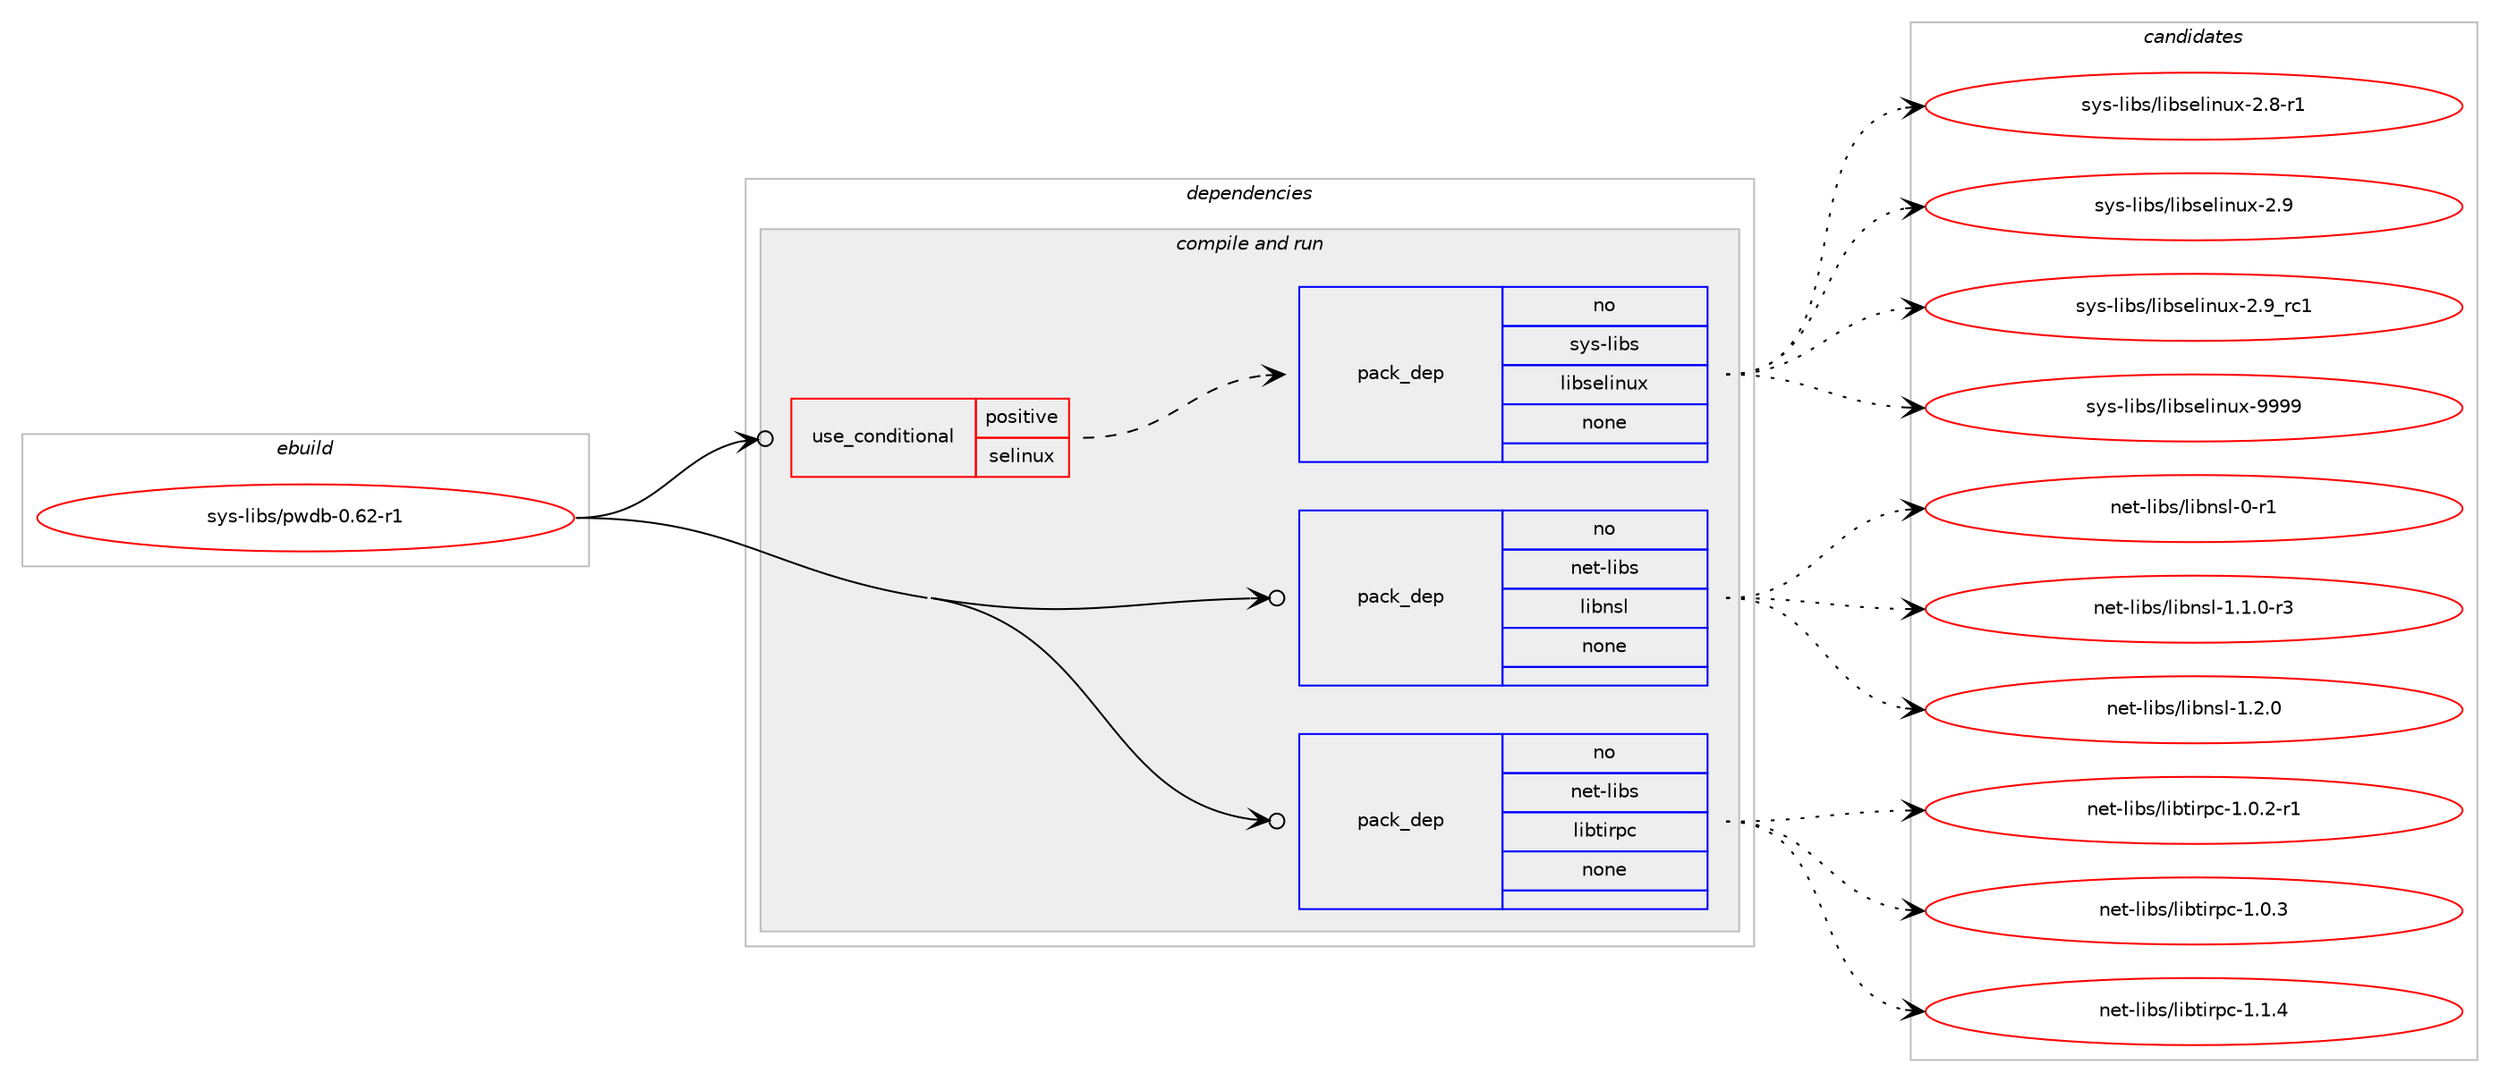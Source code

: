 digraph prolog {

# *************
# Graph options
# *************

newrank=true;
concentrate=true;
compound=true;
graph [rankdir=LR,fontname=Helvetica,fontsize=10,ranksep=1.5];#, ranksep=2.5, nodesep=0.2];
edge  [arrowhead=vee];
node  [fontname=Helvetica,fontsize=10];

# **********
# The ebuild
# **********

subgraph cluster_leftcol {
color=gray;
rank=same;
label=<<i>ebuild</i>>;
id [label="sys-libs/pwdb-0.62-r1", color=red, width=4, href="../sys-libs/pwdb-0.62-r1.svg"];
}

# ****************
# The dependencies
# ****************

subgraph cluster_midcol {
color=gray;
label=<<i>dependencies</i>>;
subgraph cluster_compile {
fillcolor="#eeeeee";
style=filled;
label=<<i>compile</i>>;
}
subgraph cluster_compileandrun {
fillcolor="#eeeeee";
style=filled;
label=<<i>compile and run</i>>;
subgraph cond379 {
dependency1644 [label=<<TABLE BORDER="0" CELLBORDER="1" CELLSPACING="0" CELLPADDING="4"><TR><TD ROWSPAN="3" CELLPADDING="10">use_conditional</TD></TR><TR><TD>positive</TD></TR><TR><TD>selinux</TD></TR></TABLE>>, shape=none, color=red];
subgraph pack1242 {
dependency1645 [label=<<TABLE BORDER="0" CELLBORDER="1" CELLSPACING="0" CELLPADDING="4" WIDTH="220"><TR><TD ROWSPAN="6" CELLPADDING="30">pack_dep</TD></TR><TR><TD WIDTH="110">no</TD></TR><TR><TD>sys-libs</TD></TR><TR><TD>libselinux</TD></TR><TR><TD>none</TD></TR><TR><TD></TD></TR></TABLE>>, shape=none, color=blue];
}
dependency1644:e -> dependency1645:w [weight=20,style="dashed",arrowhead="vee"];
}
id:e -> dependency1644:w [weight=20,style="solid",arrowhead="odotvee"];
subgraph pack1243 {
dependency1646 [label=<<TABLE BORDER="0" CELLBORDER="1" CELLSPACING="0" CELLPADDING="4" WIDTH="220"><TR><TD ROWSPAN="6" CELLPADDING="30">pack_dep</TD></TR><TR><TD WIDTH="110">no</TD></TR><TR><TD>net-libs</TD></TR><TR><TD>libnsl</TD></TR><TR><TD>none</TD></TR><TR><TD></TD></TR></TABLE>>, shape=none, color=blue];
}
id:e -> dependency1646:w [weight=20,style="solid",arrowhead="odotvee"];
subgraph pack1244 {
dependency1647 [label=<<TABLE BORDER="0" CELLBORDER="1" CELLSPACING="0" CELLPADDING="4" WIDTH="220"><TR><TD ROWSPAN="6" CELLPADDING="30">pack_dep</TD></TR><TR><TD WIDTH="110">no</TD></TR><TR><TD>net-libs</TD></TR><TR><TD>libtirpc</TD></TR><TR><TD>none</TD></TR><TR><TD></TD></TR></TABLE>>, shape=none, color=blue];
}
id:e -> dependency1647:w [weight=20,style="solid",arrowhead="odotvee"];
}
subgraph cluster_run {
fillcolor="#eeeeee";
style=filled;
label=<<i>run</i>>;
}
}

# **************
# The candidates
# **************

subgraph cluster_choices {
rank=same;
color=gray;
label=<<i>candidates</i>>;

subgraph choice1242 {
color=black;
nodesep=1;
choice11512111545108105981154710810598115101108105110117120455046564511449 [label="sys-libs/libselinux-2.8-r1", color=red, width=4,href="../sys-libs/libselinux-2.8-r1.svg"];
choice1151211154510810598115471081059811510110810511011712045504657 [label="sys-libs/libselinux-2.9", color=red, width=4,href="../sys-libs/libselinux-2.9.svg"];
choice1151211154510810598115471081059811510110810511011712045504657951149949 [label="sys-libs/libselinux-2.9_rc1", color=red, width=4,href="../sys-libs/libselinux-2.9_rc1.svg"];
choice115121115451081059811547108105981151011081051101171204557575757 [label="sys-libs/libselinux-9999", color=red, width=4,href="../sys-libs/libselinux-9999.svg"];
dependency1645:e -> choice11512111545108105981154710810598115101108105110117120455046564511449:w [style=dotted,weight="100"];
dependency1645:e -> choice1151211154510810598115471081059811510110810511011712045504657:w [style=dotted,weight="100"];
dependency1645:e -> choice1151211154510810598115471081059811510110810511011712045504657951149949:w [style=dotted,weight="100"];
dependency1645:e -> choice115121115451081059811547108105981151011081051101171204557575757:w [style=dotted,weight="100"];
}
subgraph choice1243 {
color=black;
nodesep=1;
choice1101011164510810598115471081059811011510845484511449 [label="net-libs/libnsl-0-r1", color=red, width=4,href="../net-libs/libnsl-0-r1.svg"];
choice110101116451081059811547108105981101151084549464946484511451 [label="net-libs/libnsl-1.1.0-r3", color=red, width=4,href="../net-libs/libnsl-1.1.0-r3.svg"];
choice11010111645108105981154710810598110115108454946504648 [label="net-libs/libnsl-1.2.0", color=red, width=4,href="../net-libs/libnsl-1.2.0.svg"];
dependency1646:e -> choice1101011164510810598115471081059811011510845484511449:w [style=dotted,weight="100"];
dependency1646:e -> choice110101116451081059811547108105981101151084549464946484511451:w [style=dotted,weight="100"];
dependency1646:e -> choice11010111645108105981154710810598110115108454946504648:w [style=dotted,weight="100"];
}
subgraph choice1244 {
color=black;
nodesep=1;
choice11010111645108105981154710810598116105114112994549464846504511449 [label="net-libs/libtirpc-1.0.2-r1", color=red, width=4,href="../net-libs/libtirpc-1.0.2-r1.svg"];
choice1101011164510810598115471081059811610511411299454946484651 [label="net-libs/libtirpc-1.0.3", color=red, width=4,href="../net-libs/libtirpc-1.0.3.svg"];
choice1101011164510810598115471081059811610511411299454946494652 [label="net-libs/libtirpc-1.1.4", color=red, width=4,href="../net-libs/libtirpc-1.1.4.svg"];
dependency1647:e -> choice11010111645108105981154710810598116105114112994549464846504511449:w [style=dotted,weight="100"];
dependency1647:e -> choice1101011164510810598115471081059811610511411299454946484651:w [style=dotted,weight="100"];
dependency1647:e -> choice1101011164510810598115471081059811610511411299454946494652:w [style=dotted,weight="100"];
}
}

}
